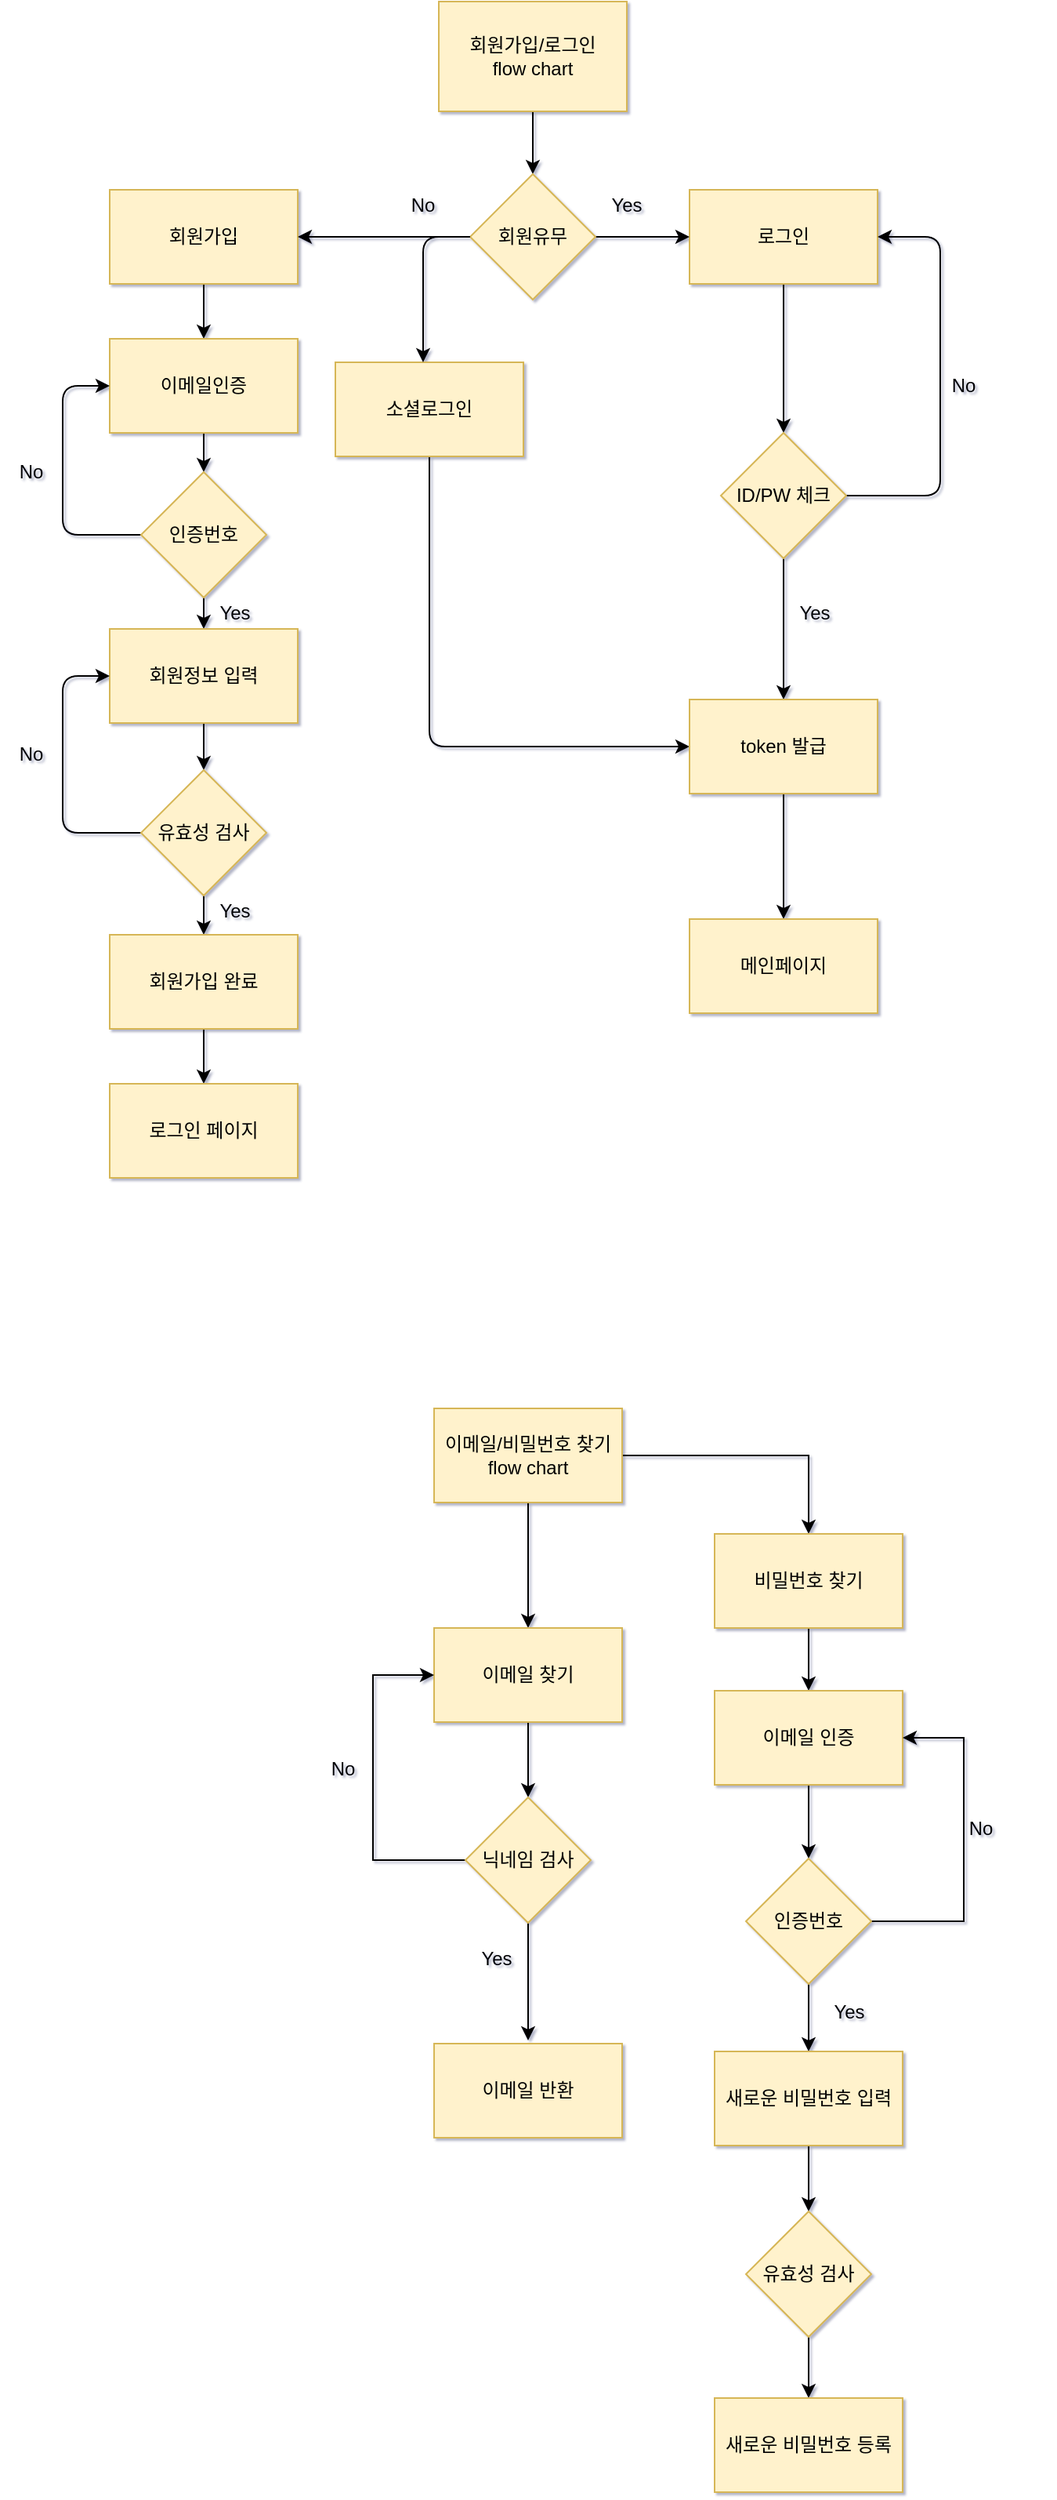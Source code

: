 <mxfile version="14.7.0" type="github">
  <diagram id="h5wG69jUnX-wgpqaN0SR" name="Page-1">
    <mxGraphModel dx="1422" dy="762" grid="0" gridSize="10" guides="1" tooltips="1" connect="1" arrows="1" fold="1" page="0" pageScale="1" pageWidth="827" pageHeight="1169" background="none" math="0" shadow="1">
      <root>
        <mxCell id="0" />
        <mxCell id="1" parent="0" />
        <mxCell id="7YHZf2KEgaN3K6T-sw89-8" value="" style="edgeStyle=orthogonalEdgeStyle;orthogonalLoop=1;jettySize=auto;html=1;" parent="1" source="7YHZf2KEgaN3K6T-sw89-1" target="7YHZf2KEgaN3K6T-sw89-7" edge="1">
          <mxGeometry relative="1" as="geometry" />
        </mxCell>
        <mxCell id="7YHZf2KEgaN3K6T-sw89-1" value="회원가입/로그인&lt;br&gt;flow chart" style="whiteSpace=wrap;html=1;fillColor=#fff2cc;strokeColor=#d6b656;" parent="1" vertex="1">
          <mxGeometry x="360" y="80" width="120" height="70" as="geometry" />
        </mxCell>
        <mxCell id="7YHZf2KEgaN3K6T-sw89-32" value="" style="edgeStyle=orthogonalEdgeStyle;orthogonalLoop=1;jettySize=auto;html=1;" parent="1" source="7YHZf2KEgaN3K6T-sw89-3" target="7YHZf2KEgaN3K6T-sw89-31" edge="1">
          <mxGeometry relative="1" as="geometry" />
        </mxCell>
        <mxCell id="7YHZf2KEgaN3K6T-sw89-3" value="회원가입" style="whiteSpace=wrap;html=1;fillColor=#fff2cc;strokeColor=#d6b656;" parent="1" vertex="1">
          <mxGeometry x="150" y="200" width="120" height="60" as="geometry" />
        </mxCell>
        <mxCell id="7YHZf2KEgaN3K6T-sw89-16" value="" style="edgeStyle=orthogonalEdgeStyle;orthogonalLoop=1;jettySize=auto;html=1;" parent="1" source="7YHZf2KEgaN3K6T-sw89-5" target="7YHZf2KEgaN3K6T-sw89-15" edge="1">
          <mxGeometry relative="1" as="geometry" />
        </mxCell>
        <mxCell id="7YHZf2KEgaN3K6T-sw89-5" value="로그인" style="whiteSpace=wrap;html=1;fillColor=#fff2cc;strokeColor=#d6b656;" parent="1" vertex="1">
          <mxGeometry x="520" y="200" width="120" height="60" as="geometry" />
        </mxCell>
        <mxCell id="7YHZf2KEgaN3K6T-sw89-9" value="" style="edgeStyle=orthogonalEdgeStyle;orthogonalLoop=1;jettySize=auto;html=1;" parent="1" source="7YHZf2KEgaN3K6T-sw89-7" target="7YHZf2KEgaN3K6T-sw89-3" edge="1">
          <mxGeometry relative="1" as="geometry">
            <Array as="points">
              <mxPoint x="330" y="230" />
              <mxPoint x="330" y="230" />
            </Array>
          </mxGeometry>
        </mxCell>
        <mxCell id="7YHZf2KEgaN3K6T-sw89-10" value="" style="edgeStyle=orthogonalEdgeStyle;orthogonalLoop=1;jettySize=auto;html=1;" parent="1" source="7YHZf2KEgaN3K6T-sw89-7" target="7YHZf2KEgaN3K6T-sw89-5" edge="1">
          <mxGeometry relative="1" as="geometry" />
        </mxCell>
        <mxCell id="7YHZf2KEgaN3K6T-sw89-7" value="회원유무" style="rhombus;whiteSpace=wrap;html=1;fillColor=#fff2cc;strokeColor=#d6b656;" parent="1" vertex="1">
          <mxGeometry x="380" y="190" width="80" height="80" as="geometry" />
        </mxCell>
        <mxCell id="7YHZf2KEgaN3K6T-sw89-28" style="edgeStyle=orthogonalEdgeStyle;orthogonalLoop=1;jettySize=auto;html=1;exitX=0.5;exitY=1;exitDx=0;exitDy=0;entryX=0;entryY=0.5;entryDx=0;entryDy=0;" parent="1" source="7YHZf2KEgaN3K6T-sw89-13" target="7YHZf2KEgaN3K6T-sw89-22" edge="1">
          <mxGeometry relative="1" as="geometry" />
        </mxCell>
        <mxCell id="7YHZf2KEgaN3K6T-sw89-13" value="소셜로그인" style="whiteSpace=wrap;html=1;fillColor=#fff2cc;strokeColor=#d6b656;" parent="1" vertex="1">
          <mxGeometry x="294" y="310" width="120" height="60" as="geometry" />
        </mxCell>
        <mxCell id="7YHZf2KEgaN3K6T-sw89-14" style="edgeStyle=orthogonalEdgeStyle;orthogonalLoop=1;jettySize=auto;html=1;exitX=0;exitY=0.5;exitDx=0;exitDy=0;" parent="1" source="7YHZf2KEgaN3K6T-sw89-7" target="7YHZf2KEgaN3K6T-sw89-13" edge="1">
          <mxGeometry relative="1" as="geometry">
            <mxPoint x="370" y="255" as="sourcePoint" />
            <mxPoint x="330" y="360" as="targetPoint" />
            <Array as="points">
              <mxPoint x="350" y="230" />
            </Array>
          </mxGeometry>
        </mxCell>
        <mxCell id="7YHZf2KEgaN3K6T-sw89-18" style="edgeStyle=orthogonalEdgeStyle;orthogonalLoop=1;jettySize=auto;html=1;exitX=0.5;exitY=0;exitDx=0;exitDy=0;entryX=1;entryY=0.5;entryDx=0;entryDy=0;" parent="1" source="7YHZf2KEgaN3K6T-sw89-15" target="7YHZf2KEgaN3K6T-sw89-5" edge="1">
          <mxGeometry relative="1" as="geometry">
            <Array as="points">
              <mxPoint x="680" y="395" />
              <mxPoint x="680" y="230" />
            </Array>
          </mxGeometry>
        </mxCell>
        <mxCell id="7YHZf2KEgaN3K6T-sw89-23" value="" style="edgeStyle=orthogonalEdgeStyle;orthogonalLoop=1;jettySize=auto;html=1;" parent="1" source="7YHZf2KEgaN3K6T-sw89-15" target="7YHZf2KEgaN3K6T-sw89-22" edge="1">
          <mxGeometry relative="1" as="geometry" />
        </mxCell>
        <mxCell id="7YHZf2KEgaN3K6T-sw89-15" value="ID/PW 체크" style="rhombus;whiteSpace=wrap;html=1;direction=south;fillColor=#fff2cc;strokeColor=#d6b656;" parent="1" vertex="1">
          <mxGeometry x="540" y="355" width="80" height="80" as="geometry" />
        </mxCell>
        <mxCell id="7YHZf2KEgaN3K6T-sw89-19" value="No" style="text;html=1;strokeColor=none;fillColor=none;align=center;verticalAlign=middle;whiteSpace=wrap;" parent="1" vertex="1">
          <mxGeometry x="640" y="315" width="110" height="20" as="geometry" />
        </mxCell>
        <mxCell id="7YHZf2KEgaN3K6T-sw89-27" value="" style="edgeStyle=orthogonalEdgeStyle;orthogonalLoop=1;jettySize=auto;html=1;" parent="1" source="7YHZf2KEgaN3K6T-sw89-22" target="7YHZf2KEgaN3K6T-sw89-26" edge="1">
          <mxGeometry relative="1" as="geometry" />
        </mxCell>
        <mxCell id="7YHZf2KEgaN3K6T-sw89-22" value="token 발급" style="whiteSpace=wrap;html=1;fillColor=#fff2cc;strokeColor=#d6b656;" parent="1" vertex="1">
          <mxGeometry x="520" y="525" width="120" height="60" as="geometry" />
        </mxCell>
        <mxCell id="7YHZf2KEgaN3K6T-sw89-24" value="Yes" style="text;html=1;strokeColor=none;fillColor=none;align=center;verticalAlign=middle;whiteSpace=wrap;" parent="1" vertex="1">
          <mxGeometry x="460" y="200" width="40" height="20" as="geometry" />
        </mxCell>
        <mxCell id="7YHZf2KEgaN3K6T-sw89-25" value="Yes" style="text;html=1;strokeColor=none;fillColor=none;align=center;verticalAlign=middle;whiteSpace=wrap;" parent="1" vertex="1">
          <mxGeometry x="580" y="460" width="40" height="20" as="geometry" />
        </mxCell>
        <mxCell id="7YHZf2KEgaN3K6T-sw89-26" value="메인페이지" style="whiteSpace=wrap;html=1;fillColor=#fff2cc;strokeColor=#d6b656;" parent="1" vertex="1">
          <mxGeometry x="520" y="665" width="120" height="60" as="geometry" />
        </mxCell>
        <mxCell id="7YHZf2KEgaN3K6T-sw89-30" value="No" style="text;html=1;strokeColor=none;fillColor=none;align=center;verticalAlign=middle;whiteSpace=wrap;" parent="1" vertex="1">
          <mxGeometry x="330" y="200" width="40" height="20" as="geometry" />
        </mxCell>
        <mxCell id="7YHZf2KEgaN3K6T-sw89-34" value="" style="edgeStyle=orthogonalEdgeStyle;orthogonalLoop=1;jettySize=auto;html=1;" parent="1" source="7YHZf2KEgaN3K6T-sw89-31" target="7YHZf2KEgaN3K6T-sw89-33" edge="1">
          <mxGeometry relative="1" as="geometry" />
        </mxCell>
        <mxCell id="7YHZf2KEgaN3K6T-sw89-31" value="이메일인증" style="whiteSpace=wrap;html=1;fillColor=#fff2cc;strokeColor=#d6b656;" parent="1" vertex="1">
          <mxGeometry x="150" y="295" width="120" height="60" as="geometry" />
        </mxCell>
        <mxCell id="7YHZf2KEgaN3K6T-sw89-35" style="edgeStyle=orthogonalEdgeStyle;orthogonalLoop=1;jettySize=auto;html=1;exitX=0;exitY=0.5;exitDx=0;exitDy=0;entryX=0;entryY=0.5;entryDx=0;entryDy=0;" parent="1" source="7YHZf2KEgaN3K6T-sw89-33" target="7YHZf2KEgaN3K6T-sw89-31" edge="1">
          <mxGeometry relative="1" as="geometry">
            <Array as="points">
              <mxPoint x="120" y="420" />
              <mxPoint x="120" y="325" />
            </Array>
          </mxGeometry>
        </mxCell>
        <mxCell id="7YHZf2KEgaN3K6T-sw89-40" value="" style="edgeStyle=orthogonalEdgeStyle;orthogonalLoop=1;jettySize=auto;html=1;" parent="1" source="7YHZf2KEgaN3K6T-sw89-33" target="7YHZf2KEgaN3K6T-sw89-39" edge="1">
          <mxGeometry relative="1" as="geometry" />
        </mxCell>
        <mxCell id="7YHZf2KEgaN3K6T-sw89-33" value="인증번호" style="rhombus;whiteSpace=wrap;html=1;fillColor=#fff2cc;strokeColor=#d6b656;" parent="1" vertex="1">
          <mxGeometry x="170" y="380" width="80" height="80" as="geometry" />
        </mxCell>
        <mxCell id="7YHZf2KEgaN3K6T-sw89-36" value="No" style="text;html=1;strokeColor=none;fillColor=none;align=center;verticalAlign=middle;whiteSpace=wrap;" parent="1" vertex="1">
          <mxGeometry x="80" y="370" width="40" height="20" as="geometry" />
        </mxCell>
        <mxCell id="7YHZf2KEgaN3K6T-sw89-42" value="" style="edgeStyle=orthogonalEdgeStyle;orthogonalLoop=1;jettySize=auto;html=1;" parent="1" source="7YHZf2KEgaN3K6T-sw89-39" target="7YHZf2KEgaN3K6T-sw89-41" edge="1">
          <mxGeometry relative="1" as="geometry" />
        </mxCell>
        <mxCell id="7YHZf2KEgaN3K6T-sw89-39" value="회원정보 입력" style="whiteSpace=wrap;html=1;fillColor=#fff2cc;strokeColor=#d6b656;" parent="1" vertex="1">
          <mxGeometry x="150" y="480" width="120" height="60" as="geometry" />
        </mxCell>
        <mxCell id="7YHZf2KEgaN3K6T-sw89-43" style="edgeStyle=orthogonalEdgeStyle;orthogonalLoop=1;jettySize=auto;html=1;exitX=0;exitY=0.5;exitDx=0;exitDy=0;entryX=0;entryY=0.5;entryDx=0;entryDy=0;" parent="1" source="7YHZf2KEgaN3K6T-sw89-41" target="7YHZf2KEgaN3K6T-sw89-39" edge="1">
          <mxGeometry relative="1" as="geometry">
            <Array as="points">
              <mxPoint x="120" y="610" />
              <mxPoint x="120" y="510" />
            </Array>
          </mxGeometry>
        </mxCell>
        <mxCell id="7YHZf2KEgaN3K6T-sw89-47" value="" style="edgeStyle=orthogonalEdgeStyle;orthogonalLoop=1;jettySize=auto;html=1;" parent="1" source="7YHZf2KEgaN3K6T-sw89-41" target="7YHZf2KEgaN3K6T-sw89-46" edge="1">
          <mxGeometry relative="1" as="geometry" />
        </mxCell>
        <mxCell id="7YHZf2KEgaN3K6T-sw89-41" value="유효성 검사" style="rhombus;whiteSpace=wrap;html=1;fillColor=#fff2cc;strokeColor=#d6b656;" parent="1" vertex="1">
          <mxGeometry x="170" y="570" width="80" height="80" as="geometry" />
        </mxCell>
        <mxCell id="7YHZf2KEgaN3K6T-sw89-44" value="No" style="text;html=1;strokeColor=none;fillColor=none;align=center;verticalAlign=middle;whiteSpace=wrap;" parent="1" vertex="1">
          <mxGeometry x="80" y="550" width="40" height="20" as="geometry" />
        </mxCell>
        <mxCell id="7YHZf2KEgaN3K6T-sw89-49" value="" style="edgeStyle=orthogonalEdgeStyle;orthogonalLoop=1;jettySize=auto;html=1;" parent="1" source="7YHZf2KEgaN3K6T-sw89-46" target="7YHZf2KEgaN3K6T-sw89-48" edge="1">
          <mxGeometry relative="1" as="geometry" />
        </mxCell>
        <mxCell id="7YHZf2KEgaN3K6T-sw89-46" value="회원가입 완료" style="whiteSpace=wrap;html=1;fillColor=#fff2cc;strokeColor=#d6b656;" parent="1" vertex="1">
          <mxGeometry x="150" y="675" width="120" height="60" as="geometry" />
        </mxCell>
        <mxCell id="7YHZf2KEgaN3K6T-sw89-48" value="로그인 페이지" style="whiteSpace=wrap;html=1;fillColor=#fff2cc;strokeColor=#d6b656;" parent="1" vertex="1">
          <mxGeometry x="150" y="770" width="120" height="60" as="geometry" />
        </mxCell>
        <mxCell id="7YHZf2KEgaN3K6T-sw89-50" value="Yes" style="text;html=1;strokeColor=none;fillColor=none;align=center;verticalAlign=middle;whiteSpace=wrap;" parent="1" vertex="1">
          <mxGeometry x="210" y="460" width="40" height="20" as="geometry" />
        </mxCell>
        <mxCell id="7YHZf2KEgaN3K6T-sw89-51" value="Yes" style="text;html=1;strokeColor=none;fillColor=none;align=center;verticalAlign=middle;whiteSpace=wrap;" parent="1" vertex="1">
          <mxGeometry x="210" y="650" width="40" height="20" as="geometry" />
        </mxCell>
        <mxCell id="TYSPnupi3gkR3naTOdOy-3" value="" style="edgeStyle=orthogonalEdgeStyle;rounded=0;orthogonalLoop=1;jettySize=auto;html=1;" edge="1" parent="1" source="TYSPnupi3gkR3naTOdOy-1" target="TYSPnupi3gkR3naTOdOy-2">
          <mxGeometry relative="1" as="geometry" />
        </mxCell>
        <mxCell id="TYSPnupi3gkR3naTOdOy-16" value="" style="edgeStyle=orthogonalEdgeStyle;rounded=0;orthogonalLoop=1;jettySize=auto;html=1;" edge="1" parent="1" source="TYSPnupi3gkR3naTOdOy-1" target="TYSPnupi3gkR3naTOdOy-15">
          <mxGeometry relative="1" as="geometry" />
        </mxCell>
        <mxCell id="TYSPnupi3gkR3naTOdOy-1" value="이메일/비밀번호 찾기&lt;br&gt;flow chart" style="rounded=0;whiteSpace=wrap;html=1;fillColor=#fff2cc;strokeColor=#d6b656;" vertex="1" parent="1">
          <mxGeometry x="357" y="977" width="120" height="60" as="geometry" />
        </mxCell>
        <mxCell id="TYSPnupi3gkR3naTOdOy-11" value="" style="edgeStyle=orthogonalEdgeStyle;rounded=0;orthogonalLoop=1;jettySize=auto;html=1;" edge="1" parent="1" source="TYSPnupi3gkR3naTOdOy-2" target="TYSPnupi3gkR3naTOdOy-10">
          <mxGeometry relative="1" as="geometry" />
        </mxCell>
        <mxCell id="TYSPnupi3gkR3naTOdOy-2" value="이메일 찾기" style="rounded=0;whiteSpace=wrap;html=1;fillColor=#fff2cc;strokeColor=#d6b656;" vertex="1" parent="1">
          <mxGeometry x="357" y="1117" width="120" height="60" as="geometry" />
        </mxCell>
        <mxCell id="TYSPnupi3gkR3naTOdOy-12" style="edgeStyle=orthogonalEdgeStyle;rounded=0;orthogonalLoop=1;jettySize=auto;html=1;entryX=0;entryY=0.5;entryDx=0;entryDy=0;" edge="1" parent="1" source="TYSPnupi3gkR3naTOdOy-10" target="TYSPnupi3gkR3naTOdOy-2">
          <mxGeometry relative="1" as="geometry">
            <Array as="points">
              <mxPoint x="318" y="1265" />
              <mxPoint x="318" y="1147" />
            </Array>
          </mxGeometry>
        </mxCell>
        <mxCell id="TYSPnupi3gkR3naTOdOy-14" value="" style="edgeStyle=orthogonalEdgeStyle;rounded=0;orthogonalLoop=1;jettySize=auto;html=1;" edge="1" parent="1" source="TYSPnupi3gkR3naTOdOy-10">
          <mxGeometry relative="1" as="geometry">
            <mxPoint x="417" y="1380" as="targetPoint" />
          </mxGeometry>
        </mxCell>
        <mxCell id="TYSPnupi3gkR3naTOdOy-10" value="닉네임 검사" style="rhombus;whiteSpace=wrap;html=1;rounded=0;fillColor=#fff2cc;strokeColor=#d6b656;" vertex="1" parent="1">
          <mxGeometry x="377" y="1225" width="80" height="80" as="geometry" />
        </mxCell>
        <mxCell id="TYSPnupi3gkR3naTOdOy-18" value="" style="edgeStyle=orthogonalEdgeStyle;rounded=0;orthogonalLoop=1;jettySize=auto;html=1;" edge="1" parent="1" source="TYSPnupi3gkR3naTOdOy-15" target="TYSPnupi3gkR3naTOdOy-17">
          <mxGeometry relative="1" as="geometry" />
        </mxCell>
        <mxCell id="TYSPnupi3gkR3naTOdOy-15" value="비밀번호 찾기" style="rounded=0;whiteSpace=wrap;html=1;fillColor=#fff2cc;strokeColor=#d6b656;" vertex="1" parent="1">
          <mxGeometry x="536" y="1057" width="120" height="60" as="geometry" />
        </mxCell>
        <mxCell id="TYSPnupi3gkR3naTOdOy-20" value="" style="edgeStyle=orthogonalEdgeStyle;rounded=0;orthogonalLoop=1;jettySize=auto;html=1;" edge="1" parent="1" source="TYSPnupi3gkR3naTOdOy-17" target="TYSPnupi3gkR3naTOdOy-19">
          <mxGeometry relative="1" as="geometry" />
        </mxCell>
        <mxCell id="TYSPnupi3gkR3naTOdOy-17" value="이메일 인증" style="rounded=0;whiteSpace=wrap;html=1;fillColor=#fff2cc;strokeColor=#d6b656;" vertex="1" parent="1">
          <mxGeometry x="536" y="1157" width="120" height="60" as="geometry" />
        </mxCell>
        <mxCell id="TYSPnupi3gkR3naTOdOy-21" style="edgeStyle=orthogonalEdgeStyle;rounded=0;orthogonalLoop=1;jettySize=auto;html=1;entryX=1;entryY=0.5;entryDx=0;entryDy=0;" edge="1" parent="1" source="TYSPnupi3gkR3naTOdOy-19" target="TYSPnupi3gkR3naTOdOy-17">
          <mxGeometry relative="1" as="geometry">
            <Array as="points">
              <mxPoint x="695" y="1304" />
              <mxPoint x="695" y="1187" />
            </Array>
          </mxGeometry>
        </mxCell>
        <mxCell id="TYSPnupi3gkR3naTOdOy-26" value="" style="edgeStyle=orthogonalEdgeStyle;rounded=0;orthogonalLoop=1;jettySize=auto;html=1;" edge="1" parent="1" source="TYSPnupi3gkR3naTOdOy-19" target="TYSPnupi3gkR3naTOdOy-25">
          <mxGeometry relative="1" as="geometry" />
        </mxCell>
        <mxCell id="TYSPnupi3gkR3naTOdOy-19" value="인증번호" style="rhombus;whiteSpace=wrap;html=1;rounded=0;fillColor=#fff2cc;strokeColor=#d6b656;" vertex="1" parent="1">
          <mxGeometry x="556" y="1264" width="80" height="80" as="geometry" />
        </mxCell>
        <mxCell id="TYSPnupi3gkR3naTOdOy-22" value="No" style="text;html=1;strokeColor=none;fillColor=none;align=center;verticalAlign=middle;whiteSpace=wrap;rounded=0;" vertex="1" parent="1">
          <mxGeometry x="279" y="1197" width="40" height="20" as="geometry" />
        </mxCell>
        <mxCell id="TYSPnupi3gkR3naTOdOy-23" value="No" style="text;html=1;strokeColor=none;fillColor=none;align=center;verticalAlign=middle;whiteSpace=wrap;rounded=0;" vertex="1" parent="1">
          <mxGeometry x="686" y="1235" width="40" height="20" as="geometry" />
        </mxCell>
        <mxCell id="TYSPnupi3gkR3naTOdOy-24" value="Yes" style="text;html=1;strokeColor=none;fillColor=none;align=center;verticalAlign=middle;whiteSpace=wrap;rounded=0;" vertex="1" parent="1">
          <mxGeometry x="377" y="1318" width="40" height="20" as="geometry" />
        </mxCell>
        <mxCell id="TYSPnupi3gkR3naTOdOy-30" value="" style="edgeStyle=orthogonalEdgeStyle;rounded=0;orthogonalLoop=1;jettySize=auto;html=1;" edge="1" parent="1" source="TYSPnupi3gkR3naTOdOy-25" target="TYSPnupi3gkR3naTOdOy-29">
          <mxGeometry relative="1" as="geometry" />
        </mxCell>
        <mxCell id="TYSPnupi3gkR3naTOdOy-25" value="새로운 비밀번호 입력" style="whiteSpace=wrap;html=1;rounded=0;fillColor=#fff2cc;strokeColor=#d6b656;" vertex="1" parent="1">
          <mxGeometry x="536" y="1387" width="120" height="60" as="geometry" />
        </mxCell>
        <mxCell id="TYSPnupi3gkR3naTOdOy-27" style="edgeStyle=orthogonalEdgeStyle;rounded=0;orthogonalLoop=1;jettySize=auto;html=1;exitX=0.5;exitY=1;exitDx=0;exitDy=0;" edge="1" parent="1" source="TYSPnupi3gkR3naTOdOy-23" target="TYSPnupi3gkR3naTOdOy-23">
          <mxGeometry relative="1" as="geometry" />
        </mxCell>
        <mxCell id="TYSPnupi3gkR3naTOdOy-28" value="Yes" style="text;html=1;strokeColor=none;fillColor=none;align=center;verticalAlign=middle;whiteSpace=wrap;rounded=0;" vertex="1" parent="1">
          <mxGeometry x="602" y="1352" width="40" height="20" as="geometry" />
        </mxCell>
        <mxCell id="TYSPnupi3gkR3naTOdOy-32" value="" style="edgeStyle=orthogonalEdgeStyle;rounded=0;orthogonalLoop=1;jettySize=auto;html=1;" edge="1" parent="1" source="TYSPnupi3gkR3naTOdOy-29" target="TYSPnupi3gkR3naTOdOy-31">
          <mxGeometry relative="1" as="geometry" />
        </mxCell>
        <mxCell id="TYSPnupi3gkR3naTOdOy-29" value="유효성 검사" style="rhombus;whiteSpace=wrap;html=1;rounded=0;fillColor=#fff2cc;strokeColor=#d6b656;" vertex="1" parent="1">
          <mxGeometry x="556" y="1489" width="80" height="80" as="geometry" />
        </mxCell>
        <mxCell id="TYSPnupi3gkR3naTOdOy-31" value="새로운 비밀번호 등록" style="whiteSpace=wrap;html=1;rounded=0;fillColor=#fff2cc;strokeColor=#d6b656;" vertex="1" parent="1">
          <mxGeometry x="536" y="1608" width="120" height="60" as="geometry" />
        </mxCell>
        <mxCell id="TYSPnupi3gkR3naTOdOy-35" value="이메일 반환" style="rounded=0;whiteSpace=wrap;html=1;fillColor=#fff2cc;strokeColor=#d6b656;" vertex="1" parent="1">
          <mxGeometry x="357" y="1382" width="120" height="60" as="geometry" />
        </mxCell>
      </root>
    </mxGraphModel>
  </diagram>
</mxfile>

